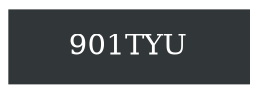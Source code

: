 digraph G {
	fontcolor=white;
	nodesep=0.5;
	splines=false
	node [shape=record width=1.2 style=filled fillcolor="#313638"fontcolor=white color=transparent]; 
	edge [fontcolor=white color="#0070C9"];
	n0 [label="<f0>|901TYU|<f1>"];
	
}